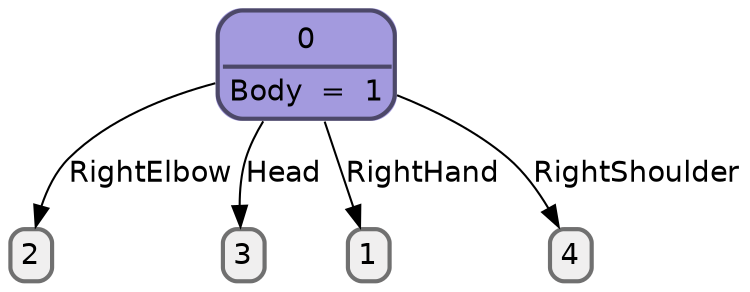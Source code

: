 digraph model {
node [
	style="filled, rounded"
	shape=plain
	pencolor="#00000088"
	fontname="Helvetica"
]
edge [
	labeldistance=3
	fontname="Helvetica"
]
0 -> 2 [
	style=solid
	color=black
	fontcolor=black
	label="RightElbow"]
0 -> 3 [
	style=solid
	color=black
	fontcolor=black
	label="Head"]
0 -> 1 [
	style=solid
	color=black
	fontcolor=black
	label="RightHand"]
0 -> 4 [
	style=solid
	color=black
	fontcolor=black
	label="RightShoulder"]
1 [
	fillcolor="#100100100"
	label=<<TABLE CELLSPACING="0" BORDER="2" CELLBORDER="0" CELLPADDING="4" STYLE="ROUNDED">
	<TR><TD>1</TD></TR>		</TABLE>>
]
2 [
	fillcolor="#100100100"
	label=<<TABLE CELLSPACING="0" BORDER="2" CELLBORDER="0" CELLPADDING="4" STYLE="ROUNDED">
	<TR><TD>2</TD></TR>		</TABLE>>
]
3 [
	fillcolor="#100100100"
	label=<<TABLE CELLSPACING="0" BORDER="2" CELLBORDER="0" CELLPADDING="4" STYLE="ROUNDED">
	<TR><TD>3</TD></TR>		</TABLE>>
]
4 [
	fillcolor="#100100100"
	label=<<TABLE CELLSPACING="0" BORDER="2" CELLBORDER="0" CELLPADDING="4" STYLE="ROUNDED">
	<TR><TD>4</TD></TR>		</TABLE>>
]
0 [
	fillcolor="#a39ade"
	label=<<TABLE CELLSPACING="0" BORDER="2" CELLBORDER="0" CELLPADDING="4" STYLE="ROUNDED">
		<TR><TD COLSPAN="3" BORDER="2" SIDES="B">0</TD></TR>
		<TR><TD><FONT COLOR="black">Body</FONT></TD><TD><FONT COLOR="black">=</FONT></TD><TD><FONT COLOR="black">1</FONT></TD></TR>
		</TABLE>>
]
}